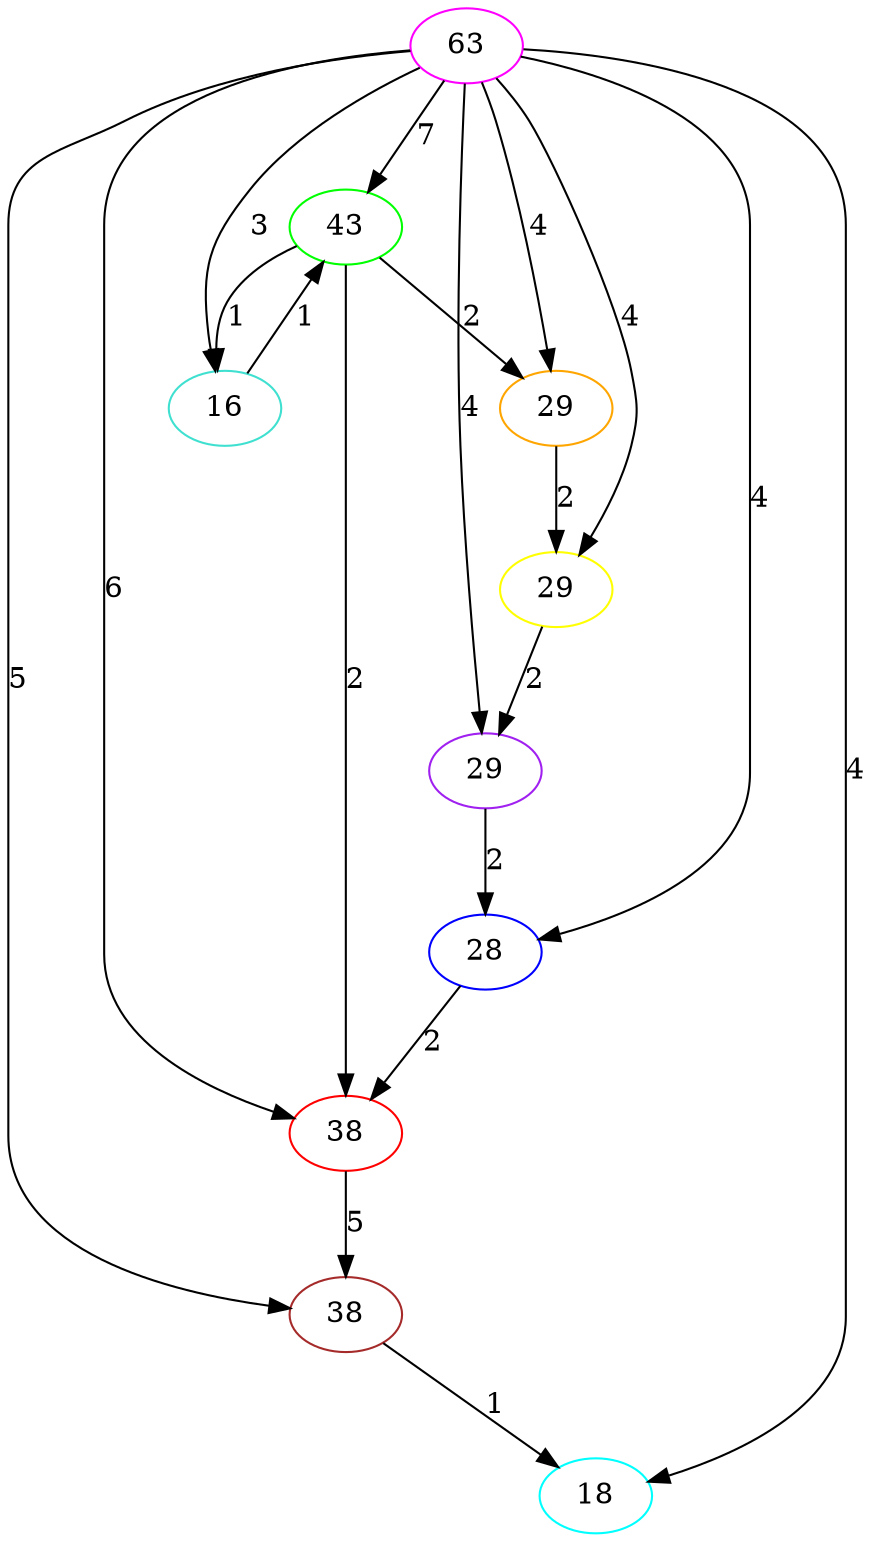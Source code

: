 strict digraph  {
0 [color=red, label=38];
1 [color=green, label=43];
2 [color=blue, label=28];
3 [color=yellow, label=29];
4 [color=cyan, label=18];
5 [color=purple, label=29];
6 [color=orange, label=29];
7 [color=brown, label=38];
8 [color=magenta, label=63];
9 [color=turquoise, label=16];
0 -> 7  [label=5];
1 -> 9  [label=1];
1 -> 0  [label=2];
1 -> 6  [label=2];
2 -> 0  [label=2];
3 -> 5  [label=2];
5 -> 2  [label=2];
6 -> 3  [label=2];
7 -> 4  [label=1];
8 -> 1  [label=7];
8 -> 4  [label=4];
8 -> 0  [label=6];
8 -> 2  [label=4];
8 -> 5  [label=4];
8 -> 3  [label=4];
8 -> 6  [label=4];
8 -> 9  [label=3];
8 -> 7  [label=5];
9 -> 1  [label=1];
}
